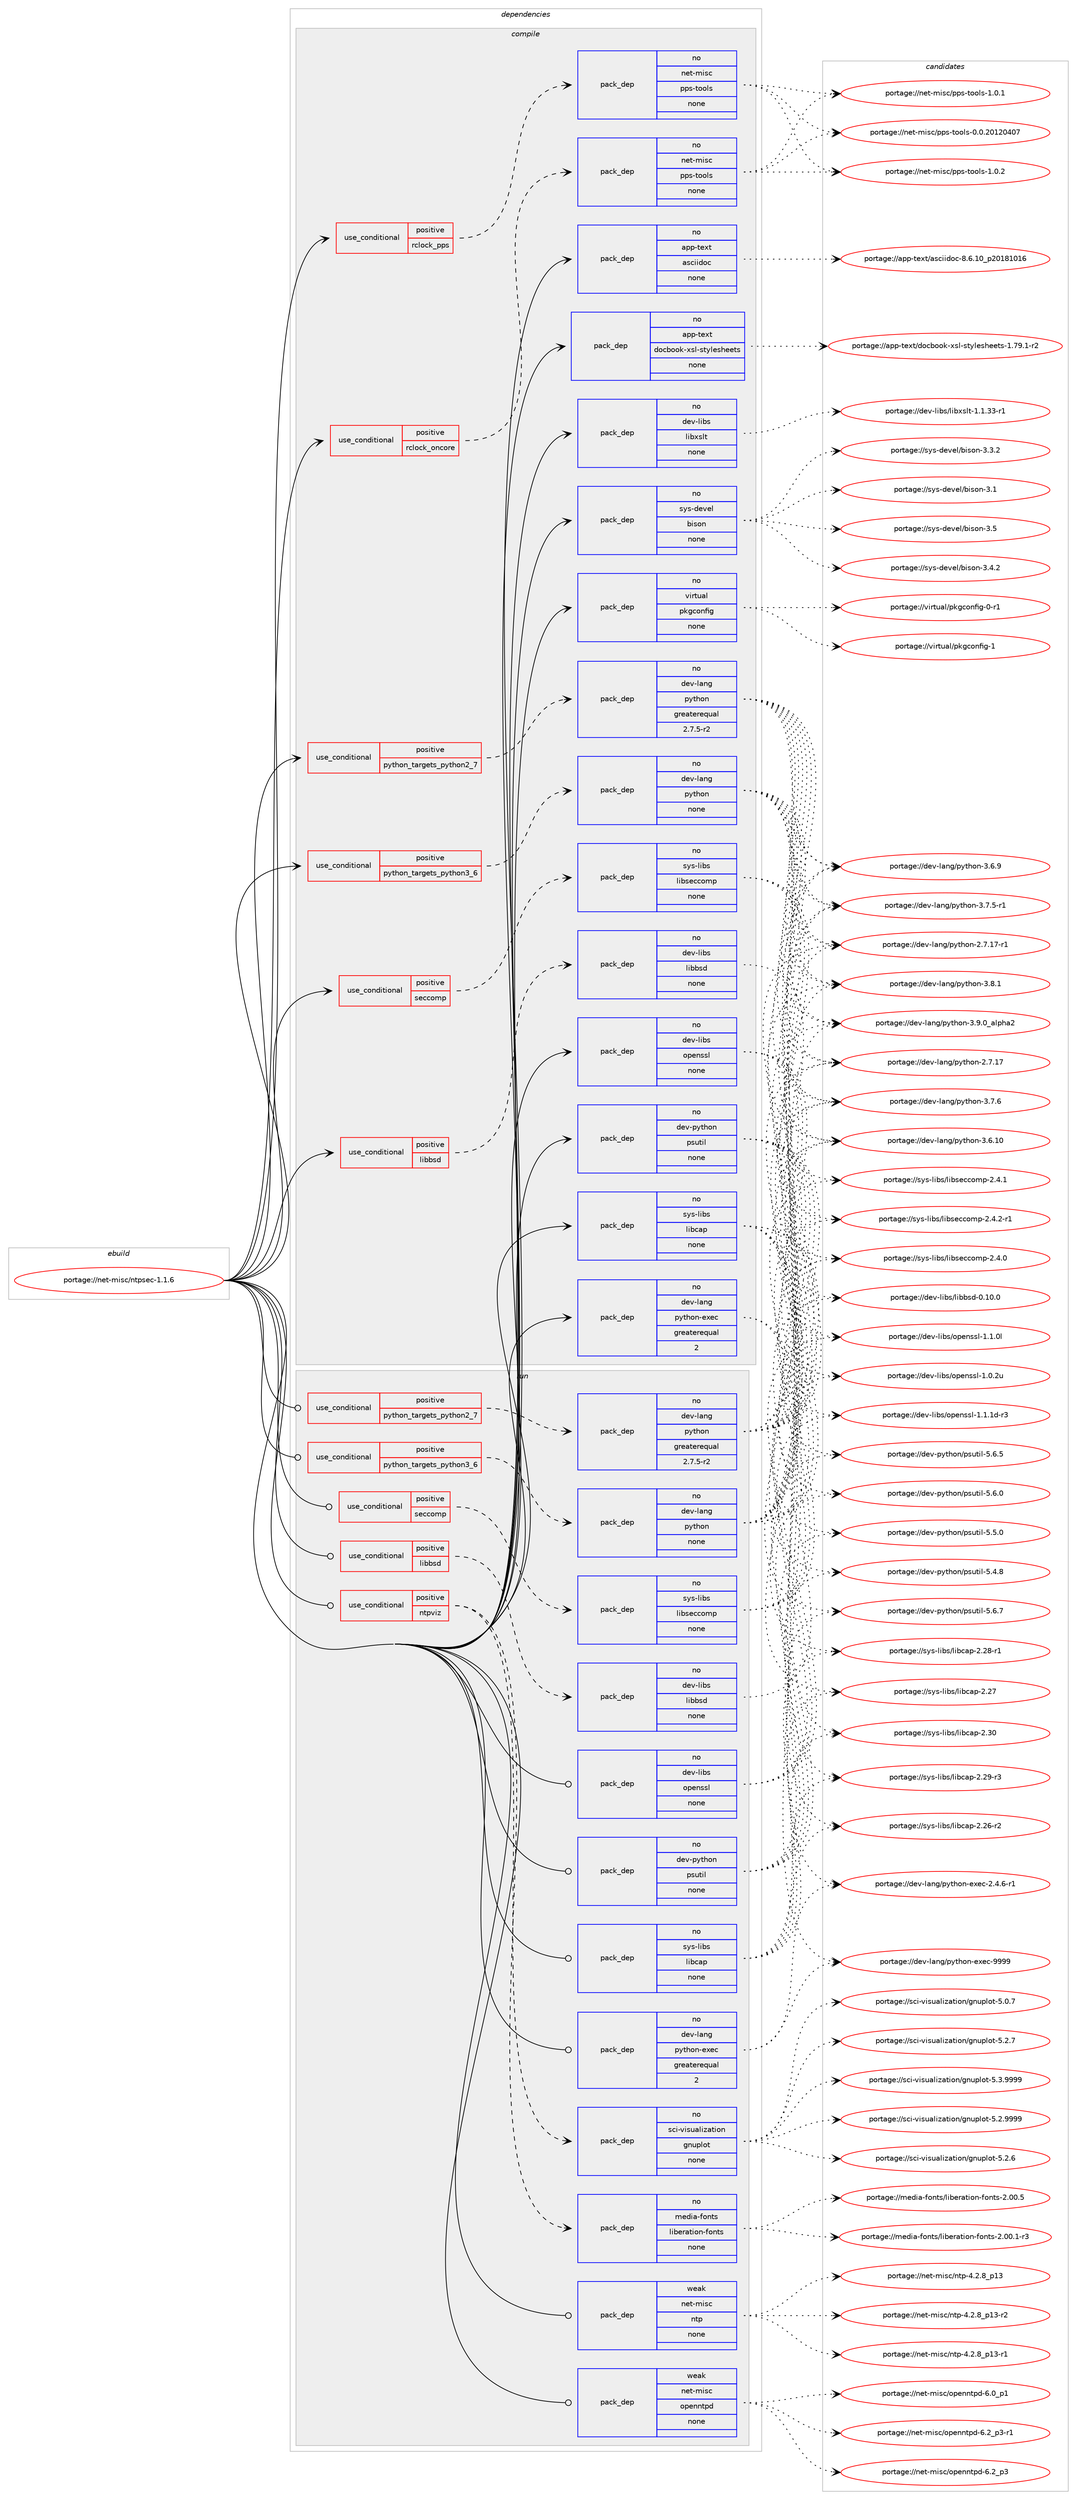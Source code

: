 digraph prolog {

# *************
# Graph options
# *************

newrank=true;
concentrate=true;
compound=true;
graph [rankdir=LR,fontname=Helvetica,fontsize=10,ranksep=1.5];#, ranksep=2.5, nodesep=0.2];
edge  [arrowhead=vee];
node  [fontname=Helvetica,fontsize=10];

# **********
# The ebuild
# **********

subgraph cluster_leftcol {
color=gray;
rank=same;
label=<<i>ebuild</i>>;
id [label="portage://net-misc/ntpsec-1.1.6", color=red, width=4, href="../net-misc/ntpsec-1.1.6.svg"];
}

# ****************
# The dependencies
# ****************

subgraph cluster_midcol {
color=gray;
label=<<i>dependencies</i>>;
subgraph cluster_compile {
fillcolor="#eeeeee";
style=filled;
label=<<i>compile</i>>;
subgraph cond26396 {
dependency134027 [label=<<TABLE BORDER="0" CELLBORDER="1" CELLSPACING="0" CELLPADDING="4"><TR><TD ROWSPAN="3" CELLPADDING="10">use_conditional</TD></TR><TR><TD>positive</TD></TR><TR><TD>libbsd</TD></TR></TABLE>>, shape=none, color=red];
subgraph pack105406 {
dependency134028 [label=<<TABLE BORDER="0" CELLBORDER="1" CELLSPACING="0" CELLPADDING="4" WIDTH="220"><TR><TD ROWSPAN="6" CELLPADDING="30">pack_dep</TD></TR><TR><TD WIDTH="110">no</TD></TR><TR><TD>dev-libs</TD></TR><TR><TD>libbsd</TD></TR><TR><TD>none</TD></TR><TR><TD></TD></TR></TABLE>>, shape=none, color=blue];
}
dependency134027:e -> dependency134028:w [weight=20,style="dashed",arrowhead="vee"];
}
id:e -> dependency134027:w [weight=20,style="solid",arrowhead="vee"];
subgraph cond26397 {
dependency134029 [label=<<TABLE BORDER="0" CELLBORDER="1" CELLSPACING="0" CELLPADDING="4"><TR><TD ROWSPAN="3" CELLPADDING="10">use_conditional</TD></TR><TR><TD>positive</TD></TR><TR><TD>python_targets_python2_7</TD></TR></TABLE>>, shape=none, color=red];
subgraph pack105407 {
dependency134030 [label=<<TABLE BORDER="0" CELLBORDER="1" CELLSPACING="0" CELLPADDING="4" WIDTH="220"><TR><TD ROWSPAN="6" CELLPADDING="30">pack_dep</TD></TR><TR><TD WIDTH="110">no</TD></TR><TR><TD>dev-lang</TD></TR><TR><TD>python</TD></TR><TR><TD>greaterequal</TD></TR><TR><TD>2.7.5-r2</TD></TR></TABLE>>, shape=none, color=blue];
}
dependency134029:e -> dependency134030:w [weight=20,style="dashed",arrowhead="vee"];
}
id:e -> dependency134029:w [weight=20,style="solid",arrowhead="vee"];
subgraph cond26398 {
dependency134031 [label=<<TABLE BORDER="0" CELLBORDER="1" CELLSPACING="0" CELLPADDING="4"><TR><TD ROWSPAN="3" CELLPADDING="10">use_conditional</TD></TR><TR><TD>positive</TD></TR><TR><TD>python_targets_python3_6</TD></TR></TABLE>>, shape=none, color=red];
subgraph pack105408 {
dependency134032 [label=<<TABLE BORDER="0" CELLBORDER="1" CELLSPACING="0" CELLPADDING="4" WIDTH="220"><TR><TD ROWSPAN="6" CELLPADDING="30">pack_dep</TD></TR><TR><TD WIDTH="110">no</TD></TR><TR><TD>dev-lang</TD></TR><TR><TD>python</TD></TR><TR><TD>none</TD></TR><TR><TD></TD></TR></TABLE>>, shape=none, color=blue];
}
dependency134031:e -> dependency134032:w [weight=20,style="dashed",arrowhead="vee"];
}
id:e -> dependency134031:w [weight=20,style="solid",arrowhead="vee"];
subgraph cond26399 {
dependency134033 [label=<<TABLE BORDER="0" CELLBORDER="1" CELLSPACING="0" CELLPADDING="4"><TR><TD ROWSPAN="3" CELLPADDING="10">use_conditional</TD></TR><TR><TD>positive</TD></TR><TR><TD>rclock_oncore</TD></TR></TABLE>>, shape=none, color=red];
subgraph pack105409 {
dependency134034 [label=<<TABLE BORDER="0" CELLBORDER="1" CELLSPACING="0" CELLPADDING="4" WIDTH="220"><TR><TD ROWSPAN="6" CELLPADDING="30">pack_dep</TD></TR><TR><TD WIDTH="110">no</TD></TR><TR><TD>net-misc</TD></TR><TR><TD>pps-tools</TD></TR><TR><TD>none</TD></TR><TR><TD></TD></TR></TABLE>>, shape=none, color=blue];
}
dependency134033:e -> dependency134034:w [weight=20,style="dashed",arrowhead="vee"];
}
id:e -> dependency134033:w [weight=20,style="solid",arrowhead="vee"];
subgraph cond26400 {
dependency134035 [label=<<TABLE BORDER="0" CELLBORDER="1" CELLSPACING="0" CELLPADDING="4"><TR><TD ROWSPAN="3" CELLPADDING="10">use_conditional</TD></TR><TR><TD>positive</TD></TR><TR><TD>rclock_pps</TD></TR></TABLE>>, shape=none, color=red];
subgraph pack105410 {
dependency134036 [label=<<TABLE BORDER="0" CELLBORDER="1" CELLSPACING="0" CELLPADDING="4" WIDTH="220"><TR><TD ROWSPAN="6" CELLPADDING="30">pack_dep</TD></TR><TR><TD WIDTH="110">no</TD></TR><TR><TD>net-misc</TD></TR><TR><TD>pps-tools</TD></TR><TR><TD>none</TD></TR><TR><TD></TD></TR></TABLE>>, shape=none, color=blue];
}
dependency134035:e -> dependency134036:w [weight=20,style="dashed",arrowhead="vee"];
}
id:e -> dependency134035:w [weight=20,style="solid",arrowhead="vee"];
subgraph cond26401 {
dependency134037 [label=<<TABLE BORDER="0" CELLBORDER="1" CELLSPACING="0" CELLPADDING="4"><TR><TD ROWSPAN="3" CELLPADDING="10">use_conditional</TD></TR><TR><TD>positive</TD></TR><TR><TD>seccomp</TD></TR></TABLE>>, shape=none, color=red];
subgraph pack105411 {
dependency134038 [label=<<TABLE BORDER="0" CELLBORDER="1" CELLSPACING="0" CELLPADDING="4" WIDTH="220"><TR><TD ROWSPAN="6" CELLPADDING="30">pack_dep</TD></TR><TR><TD WIDTH="110">no</TD></TR><TR><TD>sys-libs</TD></TR><TR><TD>libseccomp</TD></TR><TR><TD>none</TD></TR><TR><TD></TD></TR></TABLE>>, shape=none, color=blue];
}
dependency134037:e -> dependency134038:w [weight=20,style="dashed",arrowhead="vee"];
}
id:e -> dependency134037:w [weight=20,style="solid",arrowhead="vee"];
subgraph pack105412 {
dependency134039 [label=<<TABLE BORDER="0" CELLBORDER="1" CELLSPACING="0" CELLPADDING="4" WIDTH="220"><TR><TD ROWSPAN="6" CELLPADDING="30">pack_dep</TD></TR><TR><TD WIDTH="110">no</TD></TR><TR><TD>app-text</TD></TR><TR><TD>asciidoc</TD></TR><TR><TD>none</TD></TR><TR><TD></TD></TR></TABLE>>, shape=none, color=blue];
}
id:e -> dependency134039:w [weight=20,style="solid",arrowhead="vee"];
subgraph pack105413 {
dependency134040 [label=<<TABLE BORDER="0" CELLBORDER="1" CELLSPACING="0" CELLPADDING="4" WIDTH="220"><TR><TD ROWSPAN="6" CELLPADDING="30">pack_dep</TD></TR><TR><TD WIDTH="110">no</TD></TR><TR><TD>app-text</TD></TR><TR><TD>docbook-xsl-stylesheets</TD></TR><TR><TD>none</TD></TR><TR><TD></TD></TR></TABLE>>, shape=none, color=blue];
}
id:e -> dependency134040:w [weight=20,style="solid",arrowhead="vee"];
subgraph pack105414 {
dependency134041 [label=<<TABLE BORDER="0" CELLBORDER="1" CELLSPACING="0" CELLPADDING="4" WIDTH="220"><TR><TD ROWSPAN="6" CELLPADDING="30">pack_dep</TD></TR><TR><TD WIDTH="110">no</TD></TR><TR><TD>dev-lang</TD></TR><TR><TD>python-exec</TD></TR><TR><TD>greaterequal</TD></TR><TR><TD>2</TD></TR></TABLE>>, shape=none, color=blue];
}
id:e -> dependency134041:w [weight=20,style="solid",arrowhead="vee"];
subgraph pack105415 {
dependency134042 [label=<<TABLE BORDER="0" CELLBORDER="1" CELLSPACING="0" CELLPADDING="4" WIDTH="220"><TR><TD ROWSPAN="6" CELLPADDING="30">pack_dep</TD></TR><TR><TD WIDTH="110">no</TD></TR><TR><TD>dev-libs</TD></TR><TR><TD>libxslt</TD></TR><TR><TD>none</TD></TR><TR><TD></TD></TR></TABLE>>, shape=none, color=blue];
}
id:e -> dependency134042:w [weight=20,style="solid",arrowhead="vee"];
subgraph pack105416 {
dependency134043 [label=<<TABLE BORDER="0" CELLBORDER="1" CELLSPACING="0" CELLPADDING="4" WIDTH="220"><TR><TD ROWSPAN="6" CELLPADDING="30">pack_dep</TD></TR><TR><TD WIDTH="110">no</TD></TR><TR><TD>dev-libs</TD></TR><TR><TD>openssl</TD></TR><TR><TD>none</TD></TR><TR><TD></TD></TR></TABLE>>, shape=none, color=blue];
}
id:e -> dependency134043:w [weight=20,style="solid",arrowhead="vee"];
subgraph pack105417 {
dependency134044 [label=<<TABLE BORDER="0" CELLBORDER="1" CELLSPACING="0" CELLPADDING="4" WIDTH="220"><TR><TD ROWSPAN="6" CELLPADDING="30">pack_dep</TD></TR><TR><TD WIDTH="110">no</TD></TR><TR><TD>dev-python</TD></TR><TR><TD>psutil</TD></TR><TR><TD>none</TD></TR><TR><TD></TD></TR></TABLE>>, shape=none, color=blue];
}
id:e -> dependency134044:w [weight=20,style="solid",arrowhead="vee"];
subgraph pack105418 {
dependency134045 [label=<<TABLE BORDER="0" CELLBORDER="1" CELLSPACING="0" CELLPADDING="4" WIDTH="220"><TR><TD ROWSPAN="6" CELLPADDING="30">pack_dep</TD></TR><TR><TD WIDTH="110">no</TD></TR><TR><TD>sys-devel</TD></TR><TR><TD>bison</TD></TR><TR><TD>none</TD></TR><TR><TD></TD></TR></TABLE>>, shape=none, color=blue];
}
id:e -> dependency134045:w [weight=20,style="solid",arrowhead="vee"];
subgraph pack105419 {
dependency134046 [label=<<TABLE BORDER="0" CELLBORDER="1" CELLSPACING="0" CELLPADDING="4" WIDTH="220"><TR><TD ROWSPAN="6" CELLPADDING="30">pack_dep</TD></TR><TR><TD WIDTH="110">no</TD></TR><TR><TD>sys-libs</TD></TR><TR><TD>libcap</TD></TR><TR><TD>none</TD></TR><TR><TD></TD></TR></TABLE>>, shape=none, color=blue];
}
id:e -> dependency134046:w [weight=20,style="solid",arrowhead="vee"];
subgraph pack105420 {
dependency134047 [label=<<TABLE BORDER="0" CELLBORDER="1" CELLSPACING="0" CELLPADDING="4" WIDTH="220"><TR><TD ROWSPAN="6" CELLPADDING="30">pack_dep</TD></TR><TR><TD WIDTH="110">no</TD></TR><TR><TD>virtual</TD></TR><TR><TD>pkgconfig</TD></TR><TR><TD>none</TD></TR><TR><TD></TD></TR></TABLE>>, shape=none, color=blue];
}
id:e -> dependency134047:w [weight=20,style="solid",arrowhead="vee"];
}
subgraph cluster_compileandrun {
fillcolor="#eeeeee";
style=filled;
label=<<i>compile and run</i>>;
}
subgraph cluster_run {
fillcolor="#eeeeee";
style=filled;
label=<<i>run</i>>;
subgraph cond26402 {
dependency134048 [label=<<TABLE BORDER="0" CELLBORDER="1" CELLSPACING="0" CELLPADDING="4"><TR><TD ROWSPAN="3" CELLPADDING="10">use_conditional</TD></TR><TR><TD>positive</TD></TR><TR><TD>libbsd</TD></TR></TABLE>>, shape=none, color=red];
subgraph pack105421 {
dependency134049 [label=<<TABLE BORDER="0" CELLBORDER="1" CELLSPACING="0" CELLPADDING="4" WIDTH="220"><TR><TD ROWSPAN="6" CELLPADDING="30">pack_dep</TD></TR><TR><TD WIDTH="110">no</TD></TR><TR><TD>dev-libs</TD></TR><TR><TD>libbsd</TD></TR><TR><TD>none</TD></TR><TR><TD></TD></TR></TABLE>>, shape=none, color=blue];
}
dependency134048:e -> dependency134049:w [weight=20,style="dashed",arrowhead="vee"];
}
id:e -> dependency134048:w [weight=20,style="solid",arrowhead="odot"];
subgraph cond26403 {
dependency134050 [label=<<TABLE BORDER="0" CELLBORDER="1" CELLSPACING="0" CELLPADDING="4"><TR><TD ROWSPAN="3" CELLPADDING="10">use_conditional</TD></TR><TR><TD>positive</TD></TR><TR><TD>ntpviz</TD></TR></TABLE>>, shape=none, color=red];
subgraph pack105422 {
dependency134051 [label=<<TABLE BORDER="0" CELLBORDER="1" CELLSPACING="0" CELLPADDING="4" WIDTH="220"><TR><TD ROWSPAN="6" CELLPADDING="30">pack_dep</TD></TR><TR><TD WIDTH="110">no</TD></TR><TR><TD>sci-visualization</TD></TR><TR><TD>gnuplot</TD></TR><TR><TD>none</TD></TR><TR><TD></TD></TR></TABLE>>, shape=none, color=blue];
}
dependency134050:e -> dependency134051:w [weight=20,style="dashed",arrowhead="vee"];
subgraph pack105423 {
dependency134052 [label=<<TABLE BORDER="0" CELLBORDER="1" CELLSPACING="0" CELLPADDING="4" WIDTH="220"><TR><TD ROWSPAN="6" CELLPADDING="30">pack_dep</TD></TR><TR><TD WIDTH="110">no</TD></TR><TR><TD>media-fonts</TD></TR><TR><TD>liberation-fonts</TD></TR><TR><TD>none</TD></TR><TR><TD></TD></TR></TABLE>>, shape=none, color=blue];
}
dependency134050:e -> dependency134052:w [weight=20,style="dashed",arrowhead="vee"];
}
id:e -> dependency134050:w [weight=20,style="solid",arrowhead="odot"];
subgraph cond26404 {
dependency134053 [label=<<TABLE BORDER="0" CELLBORDER="1" CELLSPACING="0" CELLPADDING="4"><TR><TD ROWSPAN="3" CELLPADDING="10">use_conditional</TD></TR><TR><TD>positive</TD></TR><TR><TD>python_targets_python2_7</TD></TR></TABLE>>, shape=none, color=red];
subgraph pack105424 {
dependency134054 [label=<<TABLE BORDER="0" CELLBORDER="1" CELLSPACING="0" CELLPADDING="4" WIDTH="220"><TR><TD ROWSPAN="6" CELLPADDING="30">pack_dep</TD></TR><TR><TD WIDTH="110">no</TD></TR><TR><TD>dev-lang</TD></TR><TR><TD>python</TD></TR><TR><TD>greaterequal</TD></TR><TR><TD>2.7.5-r2</TD></TR></TABLE>>, shape=none, color=blue];
}
dependency134053:e -> dependency134054:w [weight=20,style="dashed",arrowhead="vee"];
}
id:e -> dependency134053:w [weight=20,style="solid",arrowhead="odot"];
subgraph cond26405 {
dependency134055 [label=<<TABLE BORDER="0" CELLBORDER="1" CELLSPACING="0" CELLPADDING="4"><TR><TD ROWSPAN="3" CELLPADDING="10">use_conditional</TD></TR><TR><TD>positive</TD></TR><TR><TD>python_targets_python3_6</TD></TR></TABLE>>, shape=none, color=red];
subgraph pack105425 {
dependency134056 [label=<<TABLE BORDER="0" CELLBORDER="1" CELLSPACING="0" CELLPADDING="4" WIDTH="220"><TR><TD ROWSPAN="6" CELLPADDING="30">pack_dep</TD></TR><TR><TD WIDTH="110">no</TD></TR><TR><TD>dev-lang</TD></TR><TR><TD>python</TD></TR><TR><TD>none</TD></TR><TR><TD></TD></TR></TABLE>>, shape=none, color=blue];
}
dependency134055:e -> dependency134056:w [weight=20,style="dashed",arrowhead="vee"];
}
id:e -> dependency134055:w [weight=20,style="solid",arrowhead="odot"];
subgraph cond26406 {
dependency134057 [label=<<TABLE BORDER="0" CELLBORDER="1" CELLSPACING="0" CELLPADDING="4"><TR><TD ROWSPAN="3" CELLPADDING="10">use_conditional</TD></TR><TR><TD>positive</TD></TR><TR><TD>seccomp</TD></TR></TABLE>>, shape=none, color=red];
subgraph pack105426 {
dependency134058 [label=<<TABLE BORDER="0" CELLBORDER="1" CELLSPACING="0" CELLPADDING="4" WIDTH="220"><TR><TD ROWSPAN="6" CELLPADDING="30">pack_dep</TD></TR><TR><TD WIDTH="110">no</TD></TR><TR><TD>sys-libs</TD></TR><TR><TD>libseccomp</TD></TR><TR><TD>none</TD></TR><TR><TD></TD></TR></TABLE>>, shape=none, color=blue];
}
dependency134057:e -> dependency134058:w [weight=20,style="dashed",arrowhead="vee"];
}
id:e -> dependency134057:w [weight=20,style="solid",arrowhead="odot"];
subgraph pack105427 {
dependency134059 [label=<<TABLE BORDER="0" CELLBORDER="1" CELLSPACING="0" CELLPADDING="4" WIDTH="220"><TR><TD ROWSPAN="6" CELLPADDING="30">pack_dep</TD></TR><TR><TD WIDTH="110">no</TD></TR><TR><TD>dev-lang</TD></TR><TR><TD>python-exec</TD></TR><TR><TD>greaterequal</TD></TR><TR><TD>2</TD></TR></TABLE>>, shape=none, color=blue];
}
id:e -> dependency134059:w [weight=20,style="solid",arrowhead="odot"];
subgraph pack105428 {
dependency134060 [label=<<TABLE BORDER="0" CELLBORDER="1" CELLSPACING="0" CELLPADDING="4" WIDTH="220"><TR><TD ROWSPAN="6" CELLPADDING="30">pack_dep</TD></TR><TR><TD WIDTH="110">no</TD></TR><TR><TD>dev-libs</TD></TR><TR><TD>openssl</TD></TR><TR><TD>none</TD></TR><TR><TD></TD></TR></TABLE>>, shape=none, color=blue];
}
id:e -> dependency134060:w [weight=20,style="solid",arrowhead="odot"];
subgraph pack105429 {
dependency134061 [label=<<TABLE BORDER="0" CELLBORDER="1" CELLSPACING="0" CELLPADDING="4" WIDTH="220"><TR><TD ROWSPAN="6" CELLPADDING="30">pack_dep</TD></TR><TR><TD WIDTH="110">no</TD></TR><TR><TD>dev-python</TD></TR><TR><TD>psutil</TD></TR><TR><TD>none</TD></TR><TR><TD></TD></TR></TABLE>>, shape=none, color=blue];
}
id:e -> dependency134061:w [weight=20,style="solid",arrowhead="odot"];
subgraph pack105430 {
dependency134062 [label=<<TABLE BORDER="0" CELLBORDER="1" CELLSPACING="0" CELLPADDING="4" WIDTH="220"><TR><TD ROWSPAN="6" CELLPADDING="30">pack_dep</TD></TR><TR><TD WIDTH="110">no</TD></TR><TR><TD>sys-libs</TD></TR><TR><TD>libcap</TD></TR><TR><TD>none</TD></TR><TR><TD></TD></TR></TABLE>>, shape=none, color=blue];
}
id:e -> dependency134062:w [weight=20,style="solid",arrowhead="odot"];
subgraph pack105431 {
dependency134063 [label=<<TABLE BORDER="0" CELLBORDER="1" CELLSPACING="0" CELLPADDING="4" WIDTH="220"><TR><TD ROWSPAN="6" CELLPADDING="30">pack_dep</TD></TR><TR><TD WIDTH="110">weak</TD></TR><TR><TD>net-misc</TD></TR><TR><TD>ntp</TD></TR><TR><TD>none</TD></TR><TR><TD></TD></TR></TABLE>>, shape=none, color=blue];
}
id:e -> dependency134063:w [weight=20,style="solid",arrowhead="odot"];
subgraph pack105432 {
dependency134064 [label=<<TABLE BORDER="0" CELLBORDER="1" CELLSPACING="0" CELLPADDING="4" WIDTH="220"><TR><TD ROWSPAN="6" CELLPADDING="30">pack_dep</TD></TR><TR><TD WIDTH="110">weak</TD></TR><TR><TD>net-misc</TD></TR><TR><TD>openntpd</TD></TR><TR><TD>none</TD></TR><TR><TD></TD></TR></TABLE>>, shape=none, color=blue];
}
id:e -> dependency134064:w [weight=20,style="solid",arrowhead="odot"];
}
}

# **************
# The candidates
# **************

subgraph cluster_choices {
rank=same;
color=gray;
label=<<i>candidates</i>>;

subgraph choice105406 {
color=black;
nodesep=1;
choice100101118451081059811547108105989811510045484649484648 [label="portage://dev-libs/libbsd-0.10.0", color=red, width=4,href="../dev-libs/libbsd-0.10.0.svg"];
dependency134028:e -> choice100101118451081059811547108105989811510045484649484648:w [style=dotted,weight="100"];
}
subgraph choice105407 {
color=black;
nodesep=1;
choice10010111845108971101034711212111610411111045514657464895971081121049750 [label="portage://dev-lang/python-3.9.0_alpha2", color=red, width=4,href="../dev-lang/python-3.9.0_alpha2.svg"];
choice100101118451089711010347112121116104111110455146564649 [label="portage://dev-lang/python-3.8.1", color=red, width=4,href="../dev-lang/python-3.8.1.svg"];
choice100101118451089711010347112121116104111110455146554654 [label="portage://dev-lang/python-3.7.6", color=red, width=4,href="../dev-lang/python-3.7.6.svg"];
choice1001011184510897110103471121211161041111104551465546534511449 [label="portage://dev-lang/python-3.7.5-r1", color=red, width=4,href="../dev-lang/python-3.7.5-r1.svg"];
choice100101118451089711010347112121116104111110455146544657 [label="portage://dev-lang/python-3.6.9", color=red, width=4,href="../dev-lang/python-3.6.9.svg"];
choice10010111845108971101034711212111610411111045514654464948 [label="portage://dev-lang/python-3.6.10", color=red, width=4,href="../dev-lang/python-3.6.10.svg"];
choice100101118451089711010347112121116104111110455046554649554511449 [label="portage://dev-lang/python-2.7.17-r1", color=red, width=4,href="../dev-lang/python-2.7.17-r1.svg"];
choice10010111845108971101034711212111610411111045504655464955 [label="portage://dev-lang/python-2.7.17", color=red, width=4,href="../dev-lang/python-2.7.17.svg"];
dependency134030:e -> choice10010111845108971101034711212111610411111045514657464895971081121049750:w [style=dotted,weight="100"];
dependency134030:e -> choice100101118451089711010347112121116104111110455146564649:w [style=dotted,weight="100"];
dependency134030:e -> choice100101118451089711010347112121116104111110455146554654:w [style=dotted,weight="100"];
dependency134030:e -> choice1001011184510897110103471121211161041111104551465546534511449:w [style=dotted,weight="100"];
dependency134030:e -> choice100101118451089711010347112121116104111110455146544657:w [style=dotted,weight="100"];
dependency134030:e -> choice10010111845108971101034711212111610411111045514654464948:w [style=dotted,weight="100"];
dependency134030:e -> choice100101118451089711010347112121116104111110455046554649554511449:w [style=dotted,weight="100"];
dependency134030:e -> choice10010111845108971101034711212111610411111045504655464955:w [style=dotted,weight="100"];
}
subgraph choice105408 {
color=black;
nodesep=1;
choice10010111845108971101034711212111610411111045514657464895971081121049750 [label="portage://dev-lang/python-3.9.0_alpha2", color=red, width=4,href="../dev-lang/python-3.9.0_alpha2.svg"];
choice100101118451089711010347112121116104111110455146564649 [label="portage://dev-lang/python-3.8.1", color=red, width=4,href="../dev-lang/python-3.8.1.svg"];
choice100101118451089711010347112121116104111110455146554654 [label="portage://dev-lang/python-3.7.6", color=red, width=4,href="../dev-lang/python-3.7.6.svg"];
choice1001011184510897110103471121211161041111104551465546534511449 [label="portage://dev-lang/python-3.7.5-r1", color=red, width=4,href="../dev-lang/python-3.7.5-r1.svg"];
choice100101118451089711010347112121116104111110455146544657 [label="portage://dev-lang/python-3.6.9", color=red, width=4,href="../dev-lang/python-3.6.9.svg"];
choice10010111845108971101034711212111610411111045514654464948 [label="portage://dev-lang/python-3.6.10", color=red, width=4,href="../dev-lang/python-3.6.10.svg"];
choice100101118451089711010347112121116104111110455046554649554511449 [label="portage://dev-lang/python-2.7.17-r1", color=red, width=4,href="../dev-lang/python-2.7.17-r1.svg"];
choice10010111845108971101034711212111610411111045504655464955 [label="portage://dev-lang/python-2.7.17", color=red, width=4,href="../dev-lang/python-2.7.17.svg"];
dependency134032:e -> choice10010111845108971101034711212111610411111045514657464895971081121049750:w [style=dotted,weight="100"];
dependency134032:e -> choice100101118451089711010347112121116104111110455146564649:w [style=dotted,weight="100"];
dependency134032:e -> choice100101118451089711010347112121116104111110455146554654:w [style=dotted,weight="100"];
dependency134032:e -> choice1001011184510897110103471121211161041111104551465546534511449:w [style=dotted,weight="100"];
dependency134032:e -> choice100101118451089711010347112121116104111110455146544657:w [style=dotted,weight="100"];
dependency134032:e -> choice10010111845108971101034711212111610411111045514654464948:w [style=dotted,weight="100"];
dependency134032:e -> choice100101118451089711010347112121116104111110455046554649554511449:w [style=dotted,weight="100"];
dependency134032:e -> choice10010111845108971101034711212111610411111045504655464955:w [style=dotted,weight="100"];
}
subgraph choice105409 {
color=black;
nodesep=1;
choice11010111645109105115994711211211545116111111108115454946484650 [label="portage://net-misc/pps-tools-1.0.2", color=red, width=4,href="../net-misc/pps-tools-1.0.2.svg"];
choice11010111645109105115994711211211545116111111108115454946484649 [label="portage://net-misc/pps-tools-1.0.1", color=red, width=4,href="../net-misc/pps-tools-1.0.1.svg"];
choice1101011164510910511599471121121154511611111110811545484648465048495048524855 [label="portage://net-misc/pps-tools-0.0.20120407", color=red, width=4,href="../net-misc/pps-tools-0.0.20120407.svg"];
dependency134034:e -> choice11010111645109105115994711211211545116111111108115454946484650:w [style=dotted,weight="100"];
dependency134034:e -> choice11010111645109105115994711211211545116111111108115454946484649:w [style=dotted,weight="100"];
dependency134034:e -> choice1101011164510910511599471121121154511611111110811545484648465048495048524855:w [style=dotted,weight="100"];
}
subgraph choice105410 {
color=black;
nodesep=1;
choice11010111645109105115994711211211545116111111108115454946484650 [label="portage://net-misc/pps-tools-1.0.2", color=red, width=4,href="../net-misc/pps-tools-1.0.2.svg"];
choice11010111645109105115994711211211545116111111108115454946484649 [label="portage://net-misc/pps-tools-1.0.1", color=red, width=4,href="../net-misc/pps-tools-1.0.1.svg"];
choice1101011164510910511599471121121154511611111110811545484648465048495048524855 [label="portage://net-misc/pps-tools-0.0.20120407", color=red, width=4,href="../net-misc/pps-tools-0.0.20120407.svg"];
dependency134036:e -> choice11010111645109105115994711211211545116111111108115454946484650:w [style=dotted,weight="100"];
dependency134036:e -> choice11010111645109105115994711211211545116111111108115454946484649:w [style=dotted,weight="100"];
dependency134036:e -> choice1101011164510910511599471121121154511611111110811545484648465048495048524855:w [style=dotted,weight="100"];
}
subgraph choice105411 {
color=black;
nodesep=1;
choice1151211154510810598115471081059811510199991111091124550465246504511449 [label="portage://sys-libs/libseccomp-2.4.2-r1", color=red, width=4,href="../sys-libs/libseccomp-2.4.2-r1.svg"];
choice115121115451081059811547108105981151019999111109112455046524649 [label="portage://sys-libs/libseccomp-2.4.1", color=red, width=4,href="../sys-libs/libseccomp-2.4.1.svg"];
choice115121115451081059811547108105981151019999111109112455046524648 [label="portage://sys-libs/libseccomp-2.4.0", color=red, width=4,href="../sys-libs/libseccomp-2.4.0.svg"];
dependency134038:e -> choice1151211154510810598115471081059811510199991111091124550465246504511449:w [style=dotted,weight="100"];
dependency134038:e -> choice115121115451081059811547108105981151019999111109112455046524649:w [style=dotted,weight="100"];
dependency134038:e -> choice115121115451081059811547108105981151019999111109112455046524648:w [style=dotted,weight="100"];
}
subgraph choice105412 {
color=black;
nodesep=1;
choice97112112451161011201164797115991051051001119945564654464948951125048495649484954 [label="portage://app-text/asciidoc-8.6.10_p20181016", color=red, width=4,href="../app-text/asciidoc-8.6.10_p20181016.svg"];
dependency134039:e -> choice97112112451161011201164797115991051051001119945564654464948951125048495649484954:w [style=dotted,weight="100"];
}
subgraph choice105413 {
color=black;
nodesep=1;
choice97112112451161011201164710011199981111111074512011510845115116121108101115104101101116115454946555746494511450 [label="portage://app-text/docbook-xsl-stylesheets-1.79.1-r2", color=red, width=4,href="../app-text/docbook-xsl-stylesheets-1.79.1-r2.svg"];
dependency134040:e -> choice97112112451161011201164710011199981111111074512011510845115116121108101115104101101116115454946555746494511450:w [style=dotted,weight="100"];
}
subgraph choice105414 {
color=black;
nodesep=1;
choice10010111845108971101034711212111610411111045101120101994557575757 [label="portage://dev-lang/python-exec-9999", color=red, width=4,href="../dev-lang/python-exec-9999.svg"];
choice10010111845108971101034711212111610411111045101120101994550465246544511449 [label="portage://dev-lang/python-exec-2.4.6-r1", color=red, width=4,href="../dev-lang/python-exec-2.4.6-r1.svg"];
dependency134041:e -> choice10010111845108971101034711212111610411111045101120101994557575757:w [style=dotted,weight="100"];
dependency134041:e -> choice10010111845108971101034711212111610411111045101120101994550465246544511449:w [style=dotted,weight="100"];
}
subgraph choice105415 {
color=black;
nodesep=1;
choice10010111845108105981154710810598120115108116454946494651514511449 [label="portage://dev-libs/libxslt-1.1.33-r1", color=red, width=4,href="../dev-libs/libxslt-1.1.33-r1.svg"];
dependency134042:e -> choice10010111845108105981154710810598120115108116454946494651514511449:w [style=dotted,weight="100"];
}
subgraph choice105416 {
color=black;
nodesep=1;
choice1001011184510810598115471111121011101151151084549464946491004511451 [label="portage://dev-libs/openssl-1.1.1d-r3", color=red, width=4,href="../dev-libs/openssl-1.1.1d-r3.svg"];
choice100101118451081059811547111112101110115115108454946494648108 [label="portage://dev-libs/openssl-1.1.0l", color=red, width=4,href="../dev-libs/openssl-1.1.0l.svg"];
choice100101118451081059811547111112101110115115108454946484650117 [label="portage://dev-libs/openssl-1.0.2u", color=red, width=4,href="../dev-libs/openssl-1.0.2u.svg"];
dependency134043:e -> choice1001011184510810598115471111121011101151151084549464946491004511451:w [style=dotted,weight="100"];
dependency134043:e -> choice100101118451081059811547111112101110115115108454946494648108:w [style=dotted,weight="100"];
dependency134043:e -> choice100101118451081059811547111112101110115115108454946484650117:w [style=dotted,weight="100"];
}
subgraph choice105417 {
color=black;
nodesep=1;
choice1001011184511212111610411111047112115117116105108455346544655 [label="portage://dev-python/psutil-5.6.7", color=red, width=4,href="../dev-python/psutil-5.6.7.svg"];
choice1001011184511212111610411111047112115117116105108455346544653 [label="portage://dev-python/psutil-5.6.5", color=red, width=4,href="../dev-python/psutil-5.6.5.svg"];
choice1001011184511212111610411111047112115117116105108455346544648 [label="portage://dev-python/psutil-5.6.0", color=red, width=4,href="../dev-python/psutil-5.6.0.svg"];
choice1001011184511212111610411111047112115117116105108455346534648 [label="portage://dev-python/psutil-5.5.0", color=red, width=4,href="../dev-python/psutil-5.5.0.svg"];
choice1001011184511212111610411111047112115117116105108455346524656 [label="portage://dev-python/psutil-5.4.8", color=red, width=4,href="../dev-python/psutil-5.4.8.svg"];
dependency134044:e -> choice1001011184511212111610411111047112115117116105108455346544655:w [style=dotted,weight="100"];
dependency134044:e -> choice1001011184511212111610411111047112115117116105108455346544653:w [style=dotted,weight="100"];
dependency134044:e -> choice1001011184511212111610411111047112115117116105108455346544648:w [style=dotted,weight="100"];
dependency134044:e -> choice1001011184511212111610411111047112115117116105108455346534648:w [style=dotted,weight="100"];
dependency134044:e -> choice1001011184511212111610411111047112115117116105108455346524656:w [style=dotted,weight="100"];
}
subgraph choice105418 {
color=black;
nodesep=1;
choice11512111545100101118101108479810511511111045514653 [label="portage://sys-devel/bison-3.5", color=red, width=4,href="../sys-devel/bison-3.5.svg"];
choice115121115451001011181011084798105115111110455146524650 [label="portage://sys-devel/bison-3.4.2", color=red, width=4,href="../sys-devel/bison-3.4.2.svg"];
choice115121115451001011181011084798105115111110455146514650 [label="portage://sys-devel/bison-3.3.2", color=red, width=4,href="../sys-devel/bison-3.3.2.svg"];
choice11512111545100101118101108479810511511111045514649 [label="portage://sys-devel/bison-3.1", color=red, width=4,href="../sys-devel/bison-3.1.svg"];
dependency134045:e -> choice11512111545100101118101108479810511511111045514653:w [style=dotted,weight="100"];
dependency134045:e -> choice115121115451001011181011084798105115111110455146524650:w [style=dotted,weight="100"];
dependency134045:e -> choice115121115451001011181011084798105115111110455146514650:w [style=dotted,weight="100"];
dependency134045:e -> choice11512111545100101118101108479810511511111045514649:w [style=dotted,weight="100"];
}
subgraph choice105419 {
color=black;
nodesep=1;
choice1151211154510810598115471081059899971124550465148 [label="portage://sys-libs/libcap-2.30", color=red, width=4,href="../sys-libs/libcap-2.30.svg"];
choice11512111545108105981154710810598999711245504650574511451 [label="portage://sys-libs/libcap-2.29-r3", color=red, width=4,href="../sys-libs/libcap-2.29-r3.svg"];
choice11512111545108105981154710810598999711245504650564511449 [label="portage://sys-libs/libcap-2.28-r1", color=red, width=4,href="../sys-libs/libcap-2.28-r1.svg"];
choice1151211154510810598115471081059899971124550465055 [label="portage://sys-libs/libcap-2.27", color=red, width=4,href="../sys-libs/libcap-2.27.svg"];
choice11512111545108105981154710810598999711245504650544511450 [label="portage://sys-libs/libcap-2.26-r2", color=red, width=4,href="../sys-libs/libcap-2.26-r2.svg"];
dependency134046:e -> choice1151211154510810598115471081059899971124550465148:w [style=dotted,weight="100"];
dependency134046:e -> choice11512111545108105981154710810598999711245504650574511451:w [style=dotted,weight="100"];
dependency134046:e -> choice11512111545108105981154710810598999711245504650564511449:w [style=dotted,weight="100"];
dependency134046:e -> choice1151211154510810598115471081059899971124550465055:w [style=dotted,weight="100"];
dependency134046:e -> choice11512111545108105981154710810598999711245504650544511450:w [style=dotted,weight="100"];
}
subgraph choice105420 {
color=black;
nodesep=1;
choice1181051141161179710847112107103991111101021051034549 [label="portage://virtual/pkgconfig-1", color=red, width=4,href="../virtual/pkgconfig-1.svg"];
choice11810511411611797108471121071039911111010210510345484511449 [label="portage://virtual/pkgconfig-0-r1", color=red, width=4,href="../virtual/pkgconfig-0-r1.svg"];
dependency134047:e -> choice1181051141161179710847112107103991111101021051034549:w [style=dotted,weight="100"];
dependency134047:e -> choice11810511411611797108471121071039911111010210510345484511449:w [style=dotted,weight="100"];
}
subgraph choice105421 {
color=black;
nodesep=1;
choice100101118451081059811547108105989811510045484649484648 [label="portage://dev-libs/libbsd-0.10.0", color=red, width=4,href="../dev-libs/libbsd-0.10.0.svg"];
dependency134049:e -> choice100101118451081059811547108105989811510045484649484648:w [style=dotted,weight="100"];
}
subgraph choice105422 {
color=black;
nodesep=1;
choice1159910545118105115117971081051229711610511111047103110117112108111116455346514657575757 [label="portage://sci-visualization/gnuplot-5.3.9999", color=red, width=4,href="../sci-visualization/gnuplot-5.3.9999.svg"];
choice1159910545118105115117971081051229711610511111047103110117112108111116455346504657575757 [label="portage://sci-visualization/gnuplot-5.2.9999", color=red, width=4,href="../sci-visualization/gnuplot-5.2.9999.svg"];
choice1159910545118105115117971081051229711610511111047103110117112108111116455346504655 [label="portage://sci-visualization/gnuplot-5.2.7", color=red, width=4,href="../sci-visualization/gnuplot-5.2.7.svg"];
choice1159910545118105115117971081051229711610511111047103110117112108111116455346504654 [label="portage://sci-visualization/gnuplot-5.2.6", color=red, width=4,href="../sci-visualization/gnuplot-5.2.6.svg"];
choice1159910545118105115117971081051229711610511111047103110117112108111116455346484655 [label="portage://sci-visualization/gnuplot-5.0.7", color=red, width=4,href="../sci-visualization/gnuplot-5.0.7.svg"];
dependency134051:e -> choice1159910545118105115117971081051229711610511111047103110117112108111116455346514657575757:w [style=dotted,weight="100"];
dependency134051:e -> choice1159910545118105115117971081051229711610511111047103110117112108111116455346504657575757:w [style=dotted,weight="100"];
dependency134051:e -> choice1159910545118105115117971081051229711610511111047103110117112108111116455346504655:w [style=dotted,weight="100"];
dependency134051:e -> choice1159910545118105115117971081051229711610511111047103110117112108111116455346504654:w [style=dotted,weight="100"];
dependency134051:e -> choice1159910545118105115117971081051229711610511111047103110117112108111116455346484655:w [style=dotted,weight="100"];
}
subgraph choice105423 {
color=black;
nodesep=1;
choice10910110010597451021111101161154710810598101114971161051111104510211111011611545504648484653 [label="portage://media-fonts/liberation-fonts-2.00.5", color=red, width=4,href="../media-fonts/liberation-fonts-2.00.5.svg"];
choice109101100105974510211111011611547108105981011149711610511111045102111110116115455046484846494511451 [label="portage://media-fonts/liberation-fonts-2.00.1-r3", color=red, width=4,href="../media-fonts/liberation-fonts-2.00.1-r3.svg"];
dependency134052:e -> choice10910110010597451021111101161154710810598101114971161051111104510211111011611545504648484653:w [style=dotted,weight="100"];
dependency134052:e -> choice109101100105974510211111011611547108105981011149711610511111045102111110116115455046484846494511451:w [style=dotted,weight="100"];
}
subgraph choice105424 {
color=black;
nodesep=1;
choice10010111845108971101034711212111610411111045514657464895971081121049750 [label="portage://dev-lang/python-3.9.0_alpha2", color=red, width=4,href="../dev-lang/python-3.9.0_alpha2.svg"];
choice100101118451089711010347112121116104111110455146564649 [label="portage://dev-lang/python-3.8.1", color=red, width=4,href="../dev-lang/python-3.8.1.svg"];
choice100101118451089711010347112121116104111110455146554654 [label="portage://dev-lang/python-3.7.6", color=red, width=4,href="../dev-lang/python-3.7.6.svg"];
choice1001011184510897110103471121211161041111104551465546534511449 [label="portage://dev-lang/python-3.7.5-r1", color=red, width=4,href="../dev-lang/python-3.7.5-r1.svg"];
choice100101118451089711010347112121116104111110455146544657 [label="portage://dev-lang/python-3.6.9", color=red, width=4,href="../dev-lang/python-3.6.9.svg"];
choice10010111845108971101034711212111610411111045514654464948 [label="portage://dev-lang/python-3.6.10", color=red, width=4,href="../dev-lang/python-3.6.10.svg"];
choice100101118451089711010347112121116104111110455046554649554511449 [label="portage://dev-lang/python-2.7.17-r1", color=red, width=4,href="../dev-lang/python-2.7.17-r1.svg"];
choice10010111845108971101034711212111610411111045504655464955 [label="portage://dev-lang/python-2.7.17", color=red, width=4,href="../dev-lang/python-2.7.17.svg"];
dependency134054:e -> choice10010111845108971101034711212111610411111045514657464895971081121049750:w [style=dotted,weight="100"];
dependency134054:e -> choice100101118451089711010347112121116104111110455146564649:w [style=dotted,weight="100"];
dependency134054:e -> choice100101118451089711010347112121116104111110455146554654:w [style=dotted,weight="100"];
dependency134054:e -> choice1001011184510897110103471121211161041111104551465546534511449:w [style=dotted,weight="100"];
dependency134054:e -> choice100101118451089711010347112121116104111110455146544657:w [style=dotted,weight="100"];
dependency134054:e -> choice10010111845108971101034711212111610411111045514654464948:w [style=dotted,weight="100"];
dependency134054:e -> choice100101118451089711010347112121116104111110455046554649554511449:w [style=dotted,weight="100"];
dependency134054:e -> choice10010111845108971101034711212111610411111045504655464955:w [style=dotted,weight="100"];
}
subgraph choice105425 {
color=black;
nodesep=1;
choice10010111845108971101034711212111610411111045514657464895971081121049750 [label="portage://dev-lang/python-3.9.0_alpha2", color=red, width=4,href="../dev-lang/python-3.9.0_alpha2.svg"];
choice100101118451089711010347112121116104111110455146564649 [label="portage://dev-lang/python-3.8.1", color=red, width=4,href="../dev-lang/python-3.8.1.svg"];
choice100101118451089711010347112121116104111110455146554654 [label="portage://dev-lang/python-3.7.6", color=red, width=4,href="../dev-lang/python-3.7.6.svg"];
choice1001011184510897110103471121211161041111104551465546534511449 [label="portage://dev-lang/python-3.7.5-r1", color=red, width=4,href="../dev-lang/python-3.7.5-r1.svg"];
choice100101118451089711010347112121116104111110455146544657 [label="portage://dev-lang/python-3.6.9", color=red, width=4,href="../dev-lang/python-3.6.9.svg"];
choice10010111845108971101034711212111610411111045514654464948 [label="portage://dev-lang/python-3.6.10", color=red, width=4,href="../dev-lang/python-3.6.10.svg"];
choice100101118451089711010347112121116104111110455046554649554511449 [label="portage://dev-lang/python-2.7.17-r1", color=red, width=4,href="../dev-lang/python-2.7.17-r1.svg"];
choice10010111845108971101034711212111610411111045504655464955 [label="portage://dev-lang/python-2.7.17", color=red, width=4,href="../dev-lang/python-2.7.17.svg"];
dependency134056:e -> choice10010111845108971101034711212111610411111045514657464895971081121049750:w [style=dotted,weight="100"];
dependency134056:e -> choice100101118451089711010347112121116104111110455146564649:w [style=dotted,weight="100"];
dependency134056:e -> choice100101118451089711010347112121116104111110455146554654:w [style=dotted,weight="100"];
dependency134056:e -> choice1001011184510897110103471121211161041111104551465546534511449:w [style=dotted,weight="100"];
dependency134056:e -> choice100101118451089711010347112121116104111110455146544657:w [style=dotted,weight="100"];
dependency134056:e -> choice10010111845108971101034711212111610411111045514654464948:w [style=dotted,weight="100"];
dependency134056:e -> choice100101118451089711010347112121116104111110455046554649554511449:w [style=dotted,weight="100"];
dependency134056:e -> choice10010111845108971101034711212111610411111045504655464955:w [style=dotted,weight="100"];
}
subgraph choice105426 {
color=black;
nodesep=1;
choice1151211154510810598115471081059811510199991111091124550465246504511449 [label="portage://sys-libs/libseccomp-2.4.2-r1", color=red, width=4,href="../sys-libs/libseccomp-2.4.2-r1.svg"];
choice115121115451081059811547108105981151019999111109112455046524649 [label="portage://sys-libs/libseccomp-2.4.1", color=red, width=4,href="../sys-libs/libseccomp-2.4.1.svg"];
choice115121115451081059811547108105981151019999111109112455046524648 [label="portage://sys-libs/libseccomp-2.4.0", color=red, width=4,href="../sys-libs/libseccomp-2.4.0.svg"];
dependency134058:e -> choice1151211154510810598115471081059811510199991111091124550465246504511449:w [style=dotted,weight="100"];
dependency134058:e -> choice115121115451081059811547108105981151019999111109112455046524649:w [style=dotted,weight="100"];
dependency134058:e -> choice115121115451081059811547108105981151019999111109112455046524648:w [style=dotted,weight="100"];
}
subgraph choice105427 {
color=black;
nodesep=1;
choice10010111845108971101034711212111610411111045101120101994557575757 [label="portage://dev-lang/python-exec-9999", color=red, width=4,href="../dev-lang/python-exec-9999.svg"];
choice10010111845108971101034711212111610411111045101120101994550465246544511449 [label="portage://dev-lang/python-exec-2.4.6-r1", color=red, width=4,href="../dev-lang/python-exec-2.4.6-r1.svg"];
dependency134059:e -> choice10010111845108971101034711212111610411111045101120101994557575757:w [style=dotted,weight="100"];
dependency134059:e -> choice10010111845108971101034711212111610411111045101120101994550465246544511449:w [style=dotted,weight="100"];
}
subgraph choice105428 {
color=black;
nodesep=1;
choice1001011184510810598115471111121011101151151084549464946491004511451 [label="portage://dev-libs/openssl-1.1.1d-r3", color=red, width=4,href="../dev-libs/openssl-1.1.1d-r3.svg"];
choice100101118451081059811547111112101110115115108454946494648108 [label="portage://dev-libs/openssl-1.1.0l", color=red, width=4,href="../dev-libs/openssl-1.1.0l.svg"];
choice100101118451081059811547111112101110115115108454946484650117 [label="portage://dev-libs/openssl-1.0.2u", color=red, width=4,href="../dev-libs/openssl-1.0.2u.svg"];
dependency134060:e -> choice1001011184510810598115471111121011101151151084549464946491004511451:w [style=dotted,weight="100"];
dependency134060:e -> choice100101118451081059811547111112101110115115108454946494648108:w [style=dotted,weight="100"];
dependency134060:e -> choice100101118451081059811547111112101110115115108454946484650117:w [style=dotted,weight="100"];
}
subgraph choice105429 {
color=black;
nodesep=1;
choice1001011184511212111610411111047112115117116105108455346544655 [label="portage://dev-python/psutil-5.6.7", color=red, width=4,href="../dev-python/psutil-5.6.7.svg"];
choice1001011184511212111610411111047112115117116105108455346544653 [label="portage://dev-python/psutil-5.6.5", color=red, width=4,href="../dev-python/psutil-5.6.5.svg"];
choice1001011184511212111610411111047112115117116105108455346544648 [label="portage://dev-python/psutil-5.6.0", color=red, width=4,href="../dev-python/psutil-5.6.0.svg"];
choice1001011184511212111610411111047112115117116105108455346534648 [label="portage://dev-python/psutil-5.5.0", color=red, width=4,href="../dev-python/psutil-5.5.0.svg"];
choice1001011184511212111610411111047112115117116105108455346524656 [label="portage://dev-python/psutil-5.4.8", color=red, width=4,href="../dev-python/psutil-5.4.8.svg"];
dependency134061:e -> choice1001011184511212111610411111047112115117116105108455346544655:w [style=dotted,weight="100"];
dependency134061:e -> choice1001011184511212111610411111047112115117116105108455346544653:w [style=dotted,weight="100"];
dependency134061:e -> choice1001011184511212111610411111047112115117116105108455346544648:w [style=dotted,weight="100"];
dependency134061:e -> choice1001011184511212111610411111047112115117116105108455346534648:w [style=dotted,weight="100"];
dependency134061:e -> choice1001011184511212111610411111047112115117116105108455346524656:w [style=dotted,weight="100"];
}
subgraph choice105430 {
color=black;
nodesep=1;
choice1151211154510810598115471081059899971124550465148 [label="portage://sys-libs/libcap-2.30", color=red, width=4,href="../sys-libs/libcap-2.30.svg"];
choice11512111545108105981154710810598999711245504650574511451 [label="portage://sys-libs/libcap-2.29-r3", color=red, width=4,href="../sys-libs/libcap-2.29-r3.svg"];
choice11512111545108105981154710810598999711245504650564511449 [label="portage://sys-libs/libcap-2.28-r1", color=red, width=4,href="../sys-libs/libcap-2.28-r1.svg"];
choice1151211154510810598115471081059899971124550465055 [label="portage://sys-libs/libcap-2.27", color=red, width=4,href="../sys-libs/libcap-2.27.svg"];
choice11512111545108105981154710810598999711245504650544511450 [label="portage://sys-libs/libcap-2.26-r2", color=red, width=4,href="../sys-libs/libcap-2.26-r2.svg"];
dependency134062:e -> choice1151211154510810598115471081059899971124550465148:w [style=dotted,weight="100"];
dependency134062:e -> choice11512111545108105981154710810598999711245504650574511451:w [style=dotted,weight="100"];
dependency134062:e -> choice11512111545108105981154710810598999711245504650564511449:w [style=dotted,weight="100"];
dependency134062:e -> choice1151211154510810598115471081059899971124550465055:w [style=dotted,weight="100"];
dependency134062:e -> choice11512111545108105981154710810598999711245504650544511450:w [style=dotted,weight="100"];
}
subgraph choice105431 {
color=black;
nodesep=1;
choice1101011164510910511599471101161124552465046569511249514511450 [label="portage://net-misc/ntp-4.2.8_p13-r2", color=red, width=4,href="../net-misc/ntp-4.2.8_p13-r2.svg"];
choice1101011164510910511599471101161124552465046569511249514511449 [label="portage://net-misc/ntp-4.2.8_p13-r1", color=red, width=4,href="../net-misc/ntp-4.2.8_p13-r1.svg"];
choice110101116451091051159947110116112455246504656951124951 [label="portage://net-misc/ntp-4.2.8_p13", color=red, width=4,href="../net-misc/ntp-4.2.8_p13.svg"];
dependency134063:e -> choice1101011164510910511599471101161124552465046569511249514511450:w [style=dotted,weight="100"];
dependency134063:e -> choice1101011164510910511599471101161124552465046569511249514511449:w [style=dotted,weight="100"];
dependency134063:e -> choice110101116451091051159947110116112455246504656951124951:w [style=dotted,weight="100"];
}
subgraph choice105432 {
color=black;
nodesep=1;
choice1101011164510910511599471111121011101101161121004554465095112514511449 [label="portage://net-misc/openntpd-6.2_p3-r1", color=red, width=4,href="../net-misc/openntpd-6.2_p3-r1.svg"];
choice110101116451091051159947111112101110110116112100455446509511251 [label="portage://net-misc/openntpd-6.2_p3", color=red, width=4,href="../net-misc/openntpd-6.2_p3.svg"];
choice110101116451091051159947111112101110110116112100455446489511249 [label="portage://net-misc/openntpd-6.0_p1", color=red, width=4,href="../net-misc/openntpd-6.0_p1.svg"];
dependency134064:e -> choice1101011164510910511599471111121011101101161121004554465095112514511449:w [style=dotted,weight="100"];
dependency134064:e -> choice110101116451091051159947111112101110110116112100455446509511251:w [style=dotted,weight="100"];
dependency134064:e -> choice110101116451091051159947111112101110110116112100455446489511249:w [style=dotted,weight="100"];
}
}

}
